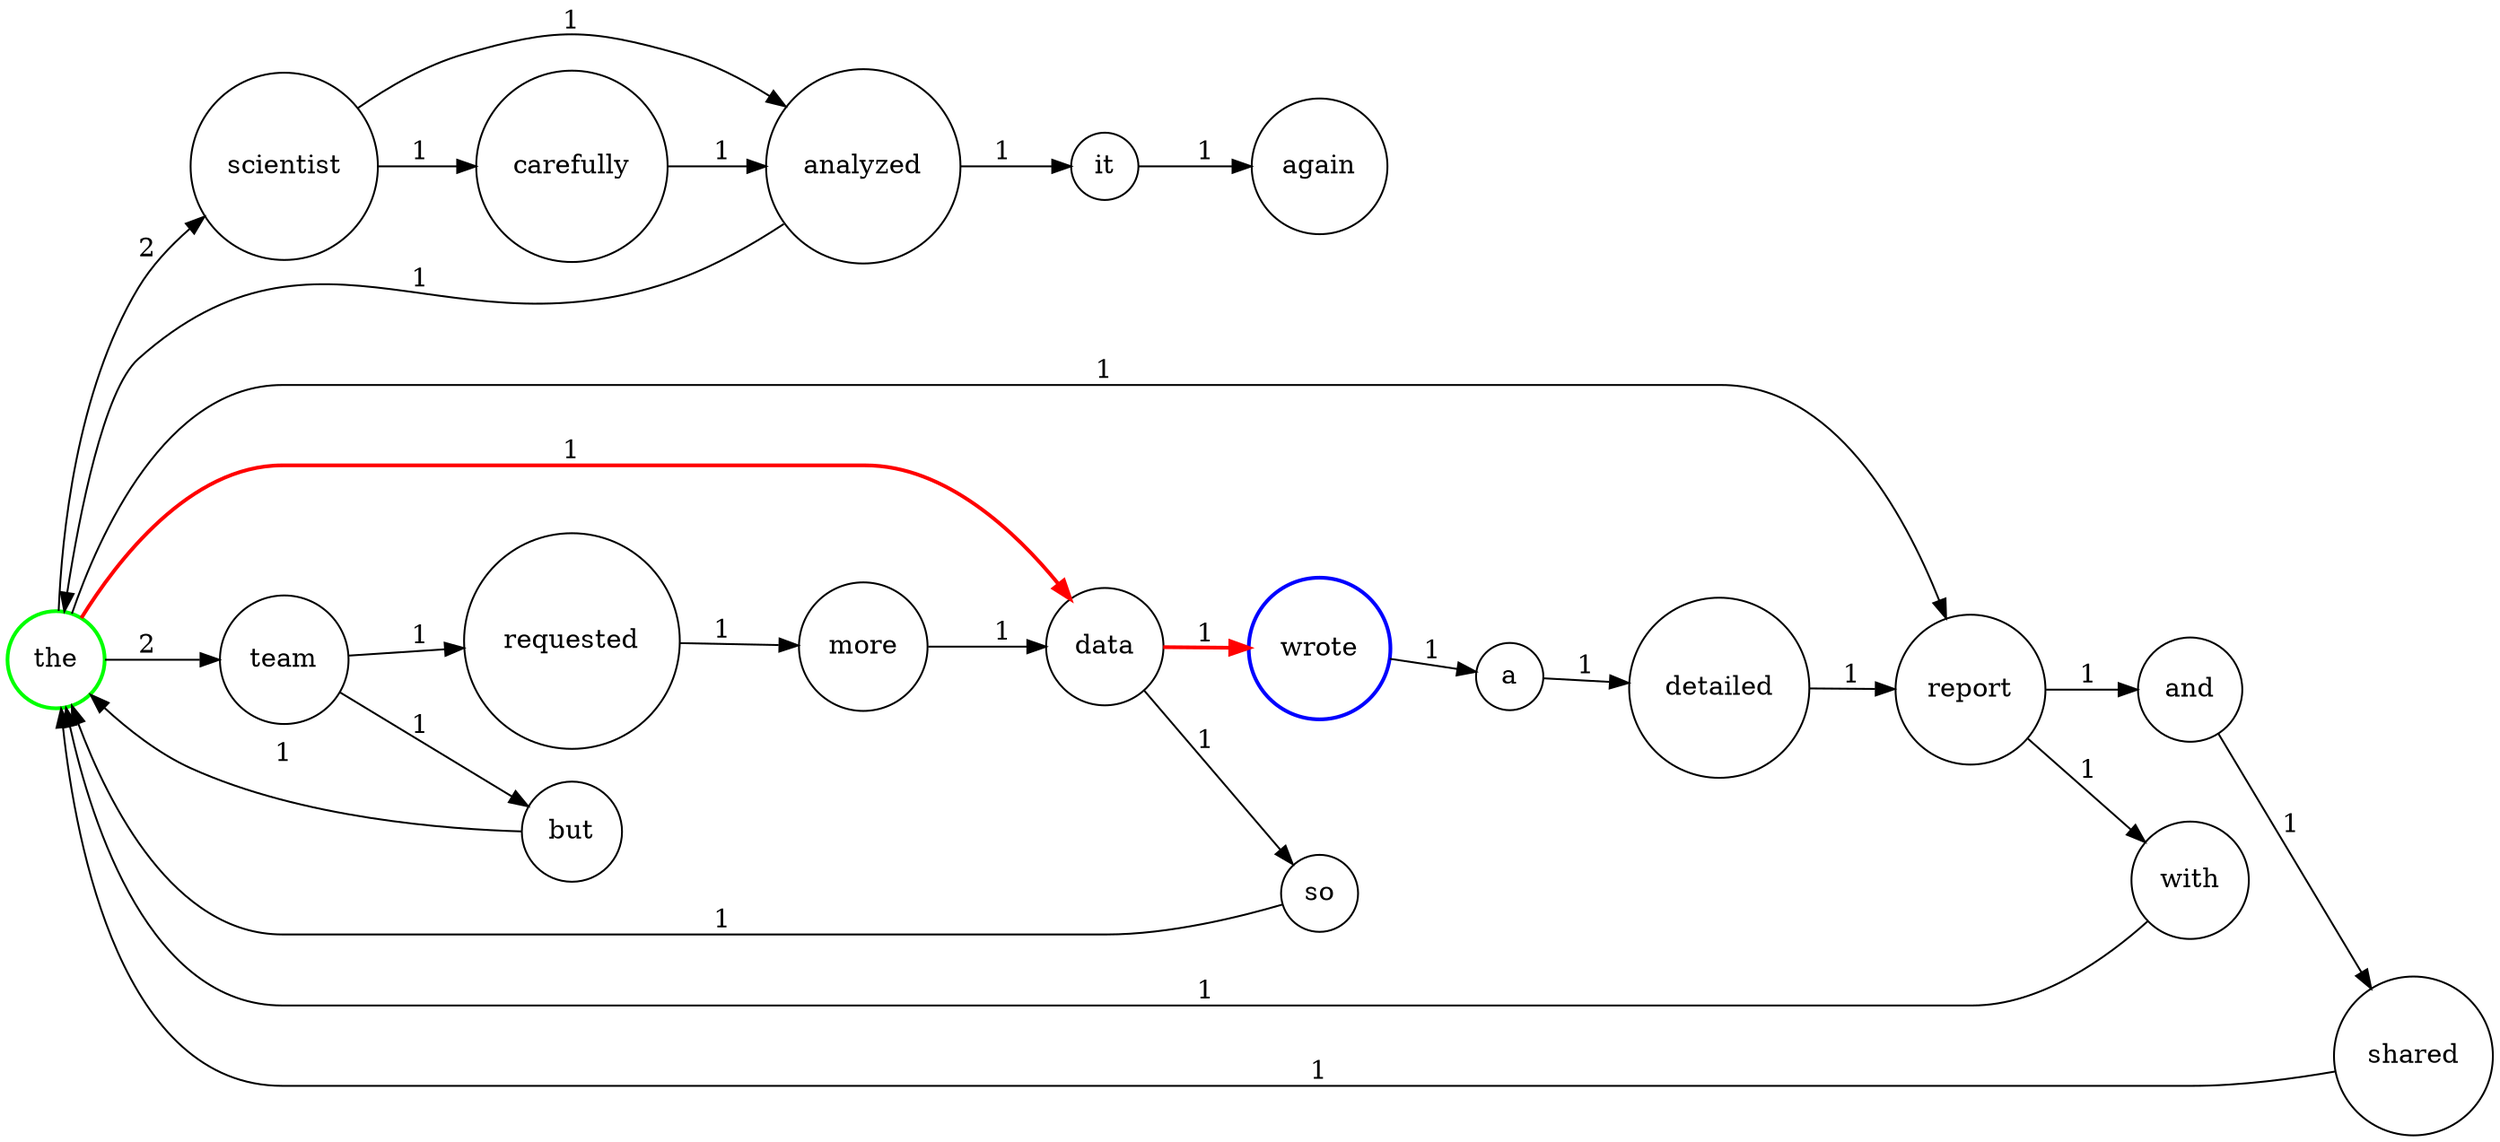 digraph G {
  rankdir=LR;
  node [shape=circle];
  "the" -> "scientist" [label="2"];
  "the" -> "data" [label="1", color=red, penwidth=2.0, style=bold];
  "the" -> "report" [label="1"];
  "the" -> "team" [label="2"];
  "scientist" -> "carefully" [label="1"];
  "scientist" -> "analyzed" [label="1"];
  "carefully" -> "analyzed" [label="1"];
  "analyzed" -> "the" [label="1"];
  "analyzed" -> "it" [label="1"];
  "data" -> "wrote" [label="1", color=red, penwidth=2.0, style=bold];
  "data" -> "so" [label="1"];
  "wrote" -> "a" [label="1"];
  "a" -> "detailed" [label="1"];
  "detailed" -> "report" [label="1"];
  "report" -> "and" [label="1"];
  "report" -> "with" [label="1"];
  "and" -> "shared" [label="1"];
  "shared" -> "the" [label="1"];
  "with" -> "the" [label="1"];
  "team" -> "but" [label="1"];
  "team" -> "requested" [label="1"];
  "but" -> "the" [label="1"];
  "requested" -> "more" [label="1"];
  "more" -> "data" [label="1"];
  "so" -> "the" [label="1"];
  "it" -> "again" [label="1"];
  "the" [color=green, penwidth=2.0];
  "wrote" [color=blue, penwidth=2.0];
}
